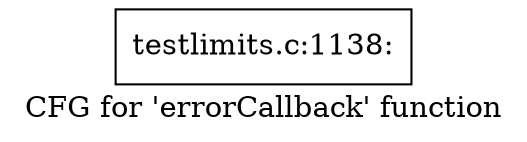 digraph "CFG for 'errorCallback' function" {
	label="CFG for 'errorCallback' function";

	Node0x4c14230 [shape=record,label="{testlimits.c:1138:}"];
}
